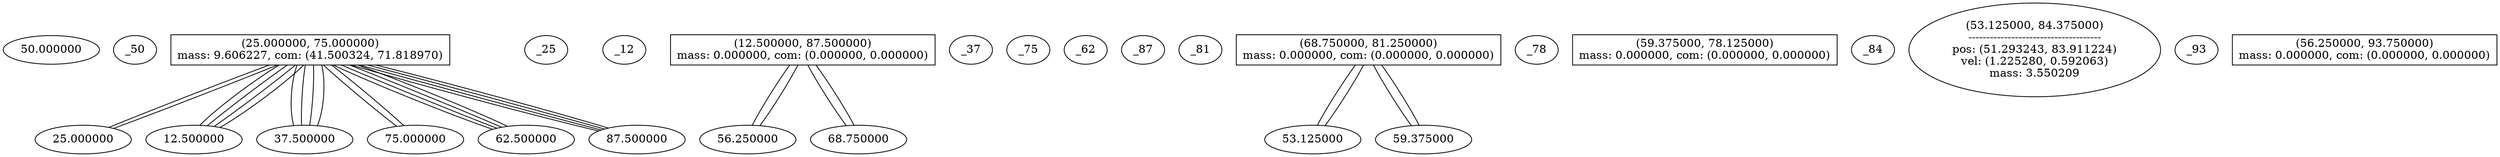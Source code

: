 graph n_body_graph {
50.000000_50.000000 [label="(50.000000, 50.000000)
mass: 34.165215, com: (51.311440, 56.387653)",shape=box];
50.000000_50.000000 -- 25.000000_25.000000; 
25.000000_25.000000 [label="(25.000000, 25.000000)
mass: 6.715624, com: (21.037477, 25.556002)",shape=box];
25.000000_25.000000 -- 12.500000_12.500000; 
12.500000_12.500000 [label="(12.500000, 12.500000)
-------------------------------------
pos: (1.630057, 24.288677)
vel: (0.274463, 1.608353)
mass: 1.626716",shape=oval];
25.000000_25.000000 -- 37.500000_12.500000; 
37.500000_12.500000 [label="(37.500000, 12.500000)
-------------------------------------
pos: (40.094440, 12.979044)
vel: (0.217618, 1.997849)
mass: 1.873028",shape=oval];
25.000000_25.000000 -- 37.500000_37.500000; 
37.500000_37.500000 [label="(37.500000, 37.500000)
mass: 0.000000, com: (0.000000, 0.000000)",shape=box];
25.000000_25.000000 -- 12.500000_37.500000; 
12.500000_37.500000 [label="(12.500000, 37.500000)
-------------------------------------
pos: (19.755136, 33.522274)
vel: (1.536459, 0.555549)
mass: 3.215880",shape=oval];
50.000000_50.000000 -- 75.000000_25.000000; 
75.000000_25.000000 [label="(75.000000, 25.000000)
mass: 8.732020, com: (69.238808, 44.079548)",shape=box];
75.000000_25.000000 -- 62.500000_12.500000; 
62.500000_12.500000 [label="(62.500000, 12.500000)
mass: 0.000000, com: (0.000000, 0.000000)",shape=box];
75.000000_25.000000 -- 87.500000_12.500000; 
87.500000_12.500000 [label="(87.500000, 12.500000)
mass: 0.000000, com: (0.000000, 0.000000)",shape=box];
75.000000_25.000000 -- 87.500000_37.500000; 
87.500000_37.500000 [label="(87.500000, 37.500000)
-------------------------------------
pos: (84.018776, 39.438293)
vel: (1.566198, 1.596880)
mass: 4.646589",shape=oval];
75.000000_25.000000 -- 62.500000_37.500000; 
62.500000_37.500000 [label="(62.500000, 37.500000)
-------------------------------------
pos: (52.428719, 49.358299)
vel: (1.945550, 0.585034)
mass: 4.085431",shape=oval];
50.000000_50.000000 -- 75.000000_75.000000; 
75.000000_75.000000 [label="(75.000000, 75.000000)
mass: 9.111343, com: (66.788216, 74.638718)",shape=box];
75.000000_75.000000 -- 62.500000_62.500000; 
62.500000_62.500000 [label="(62.500000, 62.500000)
mass: 0.000000, com: (0.000000, 0.000000)",shape=box];
75.000000_75.000000 -- 87.500000_62.500000; 
87.500000_62.500000 [label="(87.500000, 62.500000)
-------------------------------------
pos: (91.619514, 63.571175)
vel: (1.434594, 0.283205)
mass: 3.427876",shape=oval];
75.000000_75.000000 -- 87.500000_87.500000; 
87.500000_87.500000 [label="(87.500000, 87.500000)
mass: 0.000000, com: (0.000000, 0.000000)",shape=box];
75.000000_75.000000 -- 62.500000_87.500000; 
62.500000_87.500000 [label="(62.500000, 87.500000)
mass: 5.683468, com: (51.811687, 81.313896)",shape=box];
62.500000_87.500000 -- 56.250000_81.250000; 
56.250000_81.250000 [label="(56.250000, 81.250000)
mass: 5.683468, com: (51.811687, 81.313896)",shape=box];
56.250000_81.250000 -- 53.125000_78.125000; 
53.125000_78.125000 [label="(53.125000, 78.125000)
-------------------------------------
pos: (52.674496, 76.991386)
vel: (0.800457, 1.783059)
mass: 2.133259",shape=oval];
56.250000_81.250000 -- 59.375000_78.125000; 
59.375000_78.125000 [label="(59.375000, 78.125000)
mass: 0.000000, com: (0.000000, 0.000000)",shape=box];
56.250000_81.250000 -- 59.375000_84.375000; 
59.375000_84.375000 [label="(59.375000, 84.375000)
mass: 0.000000, com: (0.000000, 0.000000)",shape=box];
56.250000_81.250000 -- 53.125000_84.375000; 
53.125000_84.375000 [label="(53.125000, 84.375000)
-------------------------------------
pos: (51.293243, 83.911224)
vel: (1.225280, 0.592063)
mass: 3.550209",shape=oval];
62.500000_87.500000 -- 68.750000_81.250000; 
68.750000_81.250000 [label="(68.750000, 81.250000)
mass: 0.000000, com: (0.000000, 0.000000)",shape=box];
62.500000_87.500000 -- 68.750000_93.750000; 
68.750000_93.750000 [label="(68.750000, 93.750000)
mass: 0.000000, com: (0.000000, 0.000000)",shape=box];
62.500000_87.500000 -- 56.250000_93.750000; 
56.250000_93.750000 [label="(56.250000, 93.750000)
mass: 0.000000, com: (0.000000, 0.000000)",shape=box];
50.000000_50.000000 -- 25.000000_75.000000; 
25.000000_75.000000 [label="(25.000000, 75.000000)
mass: 9.606227, com: (41.500324, 71.818970)",shape=box];
25.000000_75.000000 -- 12.500000_62.500000; 
12.500000_62.500000 [label="(12.500000, 62.500000)
mass: 0.000000, com: (0.000000, 0.000000)",shape=box];
25.000000_75.000000 -- 37.500000_62.500000; 
37.500000_62.500000 [label="(37.500000, 62.500000)
-------------------------------------
pos: (47.739708, 62.887093)
vel: (0.729569, 1.026802)
mass: 4.808919",shape=oval];
25.000000_75.000000 -- 37.500000_87.500000; 
37.500000_87.500000 [label="(37.500000, 87.500000)
-------------------------------------
pos: (35.245838, 80.772453)
vel: (1.838053, 0.139511)
mass: 4.797308",shape=oval];
25.000000_75.000000 -- 12.500000_87.500000; 
12.500000_87.500000 [label="(12.500000, 87.500000)
mass: 0.000000, com: (0.000000, 0.000000)",shape=box];
}
